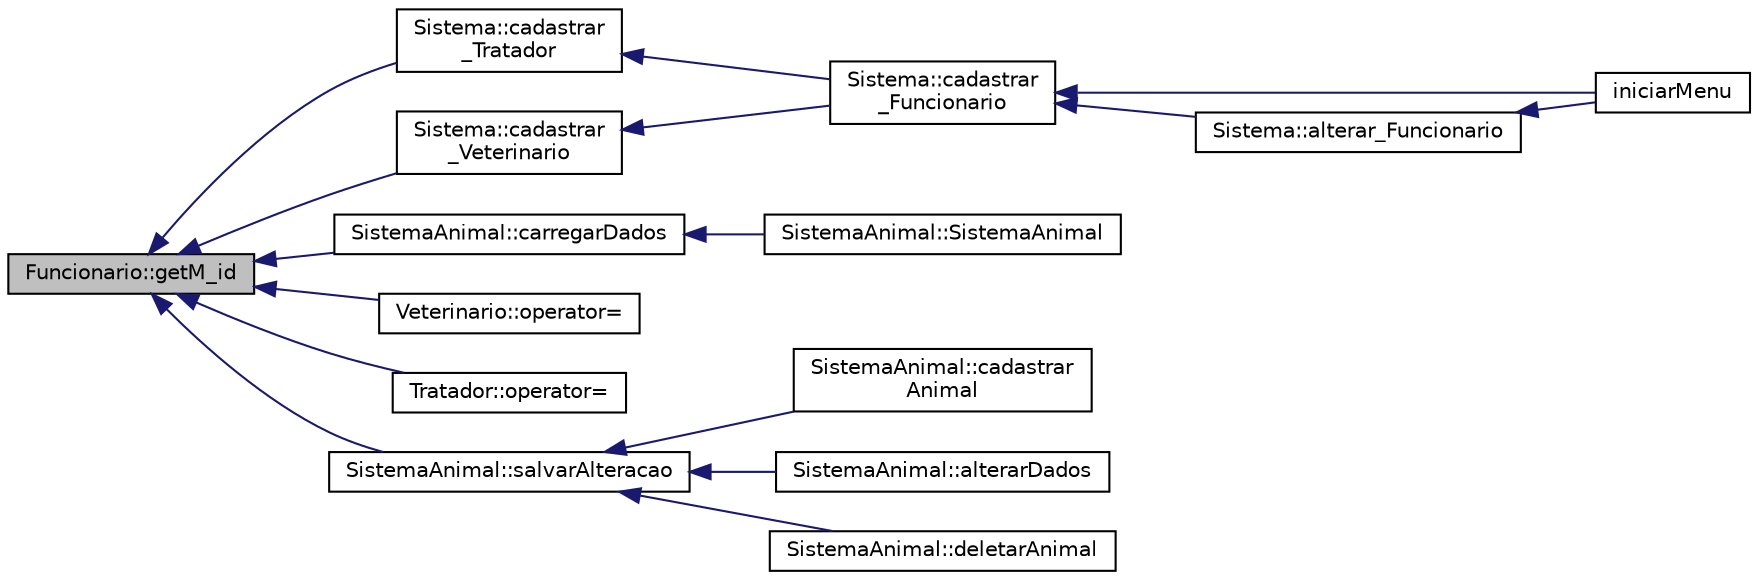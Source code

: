 digraph "Funcionario::getM_id"
{
  edge [fontname="Helvetica",fontsize="10",labelfontname="Helvetica",labelfontsize="10"];
  node [fontname="Helvetica",fontsize="10",shape=record];
  rankdir="LR";
  Node39 [label="Funcionario::getM_id",height=0.2,width=0.4,color="black", fillcolor="grey75", style="filled", fontcolor="black"];
  Node39 -> Node40 [dir="back",color="midnightblue",fontsize="10",style="solid",fontname="Helvetica"];
  Node40 [label="Sistema::cadastrar\l_Tratador",height=0.2,width=0.4,color="black", fillcolor="white", style="filled",URL="$class_sistema.html#a8ced2bfb34f49850cb7304aa310a3f33",tooltip="Cadastra um tratador. "];
  Node40 -> Node41 [dir="back",color="midnightblue",fontsize="10",style="solid",fontname="Helvetica"];
  Node41 [label="Sistema::cadastrar\l_Funcionario",height=0.2,width=0.4,color="black", fillcolor="white", style="filled",URL="$class_sistema.html#a09f67281b0cce5adc53ca5ba61889b1a",tooltip="Sistema de cadastro de funcionário. "];
  Node41 -> Node42 [dir="back",color="midnightblue",fontsize="10",style="solid",fontname="Helvetica"];
  Node42 [label="iniciarMenu",height=0.2,width=0.4,color="black", fillcolor="white", style="filled",URL="$menu-principal_8h.html#a2311af40e30459172b0fa90ac0bf6030",tooltip="inicializa o menu do sistema "];
  Node41 -> Node43 [dir="back",color="midnightblue",fontsize="10",style="solid",fontname="Helvetica"];
  Node43 [label="Sistema::alterar_Funcionario",height=0.2,width=0.4,color="black", fillcolor="white", style="filled",URL="$class_sistema.html#aa22c5007567dacef79a26e8ec02dd3f2",tooltip="Altera os dados de un funcionário. "];
  Node43 -> Node42 [dir="back",color="midnightblue",fontsize="10",style="solid",fontname="Helvetica"];
  Node39 -> Node44 [dir="back",color="midnightblue",fontsize="10",style="solid",fontname="Helvetica"];
  Node44 [label="Sistema::cadastrar\l_Veterinario",height=0.2,width=0.4,color="black", fillcolor="white", style="filled",URL="$class_sistema.html#ae571232cb93233d37b18ca90edff3b53",tooltip="Cadastra um veterinário. "];
  Node44 -> Node41 [dir="back",color="midnightblue",fontsize="10",style="solid",fontname="Helvetica"];
  Node39 -> Node45 [dir="back",color="midnightblue",fontsize="10",style="solid",fontname="Helvetica"];
  Node45 [label="SistemaAnimal::carregarDados",height=0.2,width=0.4,color="black", fillcolor="white", style="filled",URL="$class_sistema_animal.html#a755275f6b95a878f41db3a8dee4c3192"];
  Node45 -> Node46 [dir="back",color="midnightblue",fontsize="10",style="solid",fontname="Helvetica"];
  Node46 [label="SistemaAnimal::SistemaAnimal",height=0.2,width=0.4,color="black", fillcolor="white", style="filled",URL="$class_sistema_animal.html#a99b48fbbf2219bc7b496da652c0823a0"];
  Node39 -> Node47 [dir="back",color="midnightblue",fontsize="10",style="solid",fontname="Helvetica"];
  Node47 [label="Veterinario::operator=",height=0.2,width=0.4,color="black", fillcolor="white", style="filled",URL="$class_veterinario.html#ab8f9a3de7aef6e1b26bbcf7e12b3d61b"];
  Node39 -> Node48 [dir="back",color="midnightblue",fontsize="10",style="solid",fontname="Helvetica"];
  Node48 [label="Tratador::operator=",height=0.2,width=0.4,color="black", fillcolor="white", style="filled",URL="$class_tratador.html#aa8dd71720d4b5eaef8fb6dd7f6bb485c"];
  Node39 -> Node49 [dir="back",color="midnightblue",fontsize="10",style="solid",fontname="Helvetica"];
  Node49 [label="SistemaAnimal::salvarAlteracao",height=0.2,width=0.4,color="black", fillcolor="white", style="filled",URL="$class_sistema_animal.html#a6728781d00409c651a4507a1e3afddc3"];
  Node49 -> Node50 [dir="back",color="midnightblue",fontsize="10",style="solid",fontname="Helvetica"];
  Node50 [label="SistemaAnimal::cadastrar\lAnimal",height=0.2,width=0.4,color="black", fillcolor="white", style="filled",URL="$class_sistema_animal.html#a3a5bb8c67bdddd7c2e0d560a2a6fafa3"];
  Node49 -> Node51 [dir="back",color="midnightblue",fontsize="10",style="solid",fontname="Helvetica"];
  Node51 [label="SistemaAnimal::alterarDados",height=0.2,width=0.4,color="black", fillcolor="white", style="filled",URL="$class_sistema_animal.html#a3eab13a33419fa9889a625daf0d713a5"];
  Node49 -> Node52 [dir="back",color="midnightblue",fontsize="10",style="solid",fontname="Helvetica"];
  Node52 [label="SistemaAnimal::deletarAnimal",height=0.2,width=0.4,color="black", fillcolor="white", style="filled",URL="$class_sistema_animal.html#ada2d3afa9b4f6a85f0bc100f679663f0"];
}
